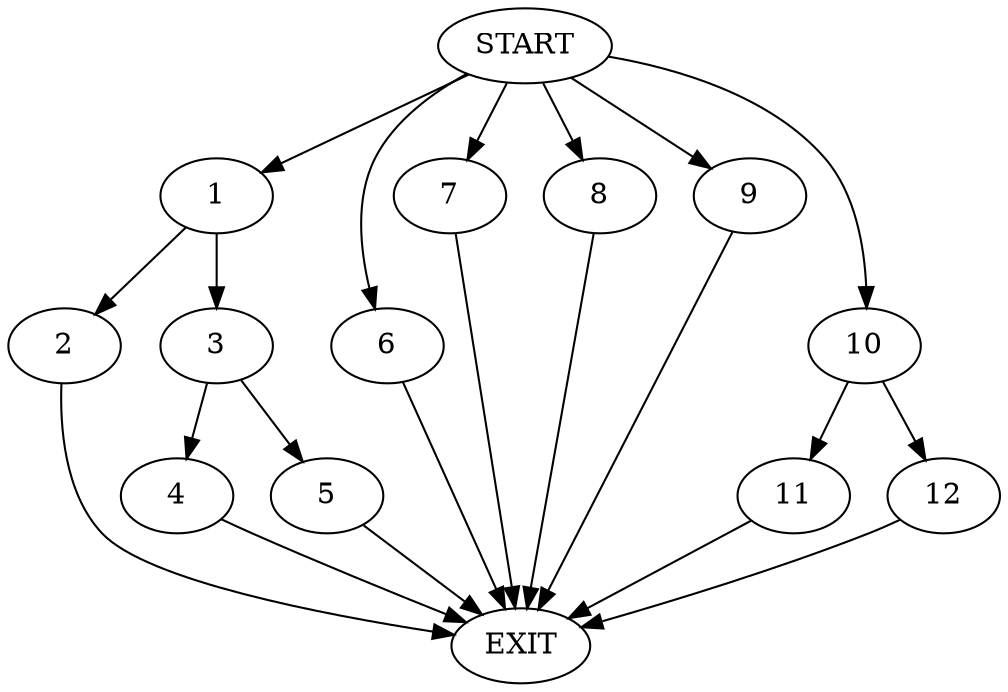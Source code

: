 digraph {
0 [label="START"]
13 [label="EXIT"]
0 -> 1
1 -> 2
1 -> 3
2 -> 13
3 -> 4
3 -> 5
0 -> 6
6 -> 13
4 -> 13
5 -> 13
0 -> 7
7 -> 13
0 -> 8
8 -> 13
0 -> 9
9 -> 13
0 -> 10
10 -> 11
10 -> 12
12 -> 13
11 -> 13
}
